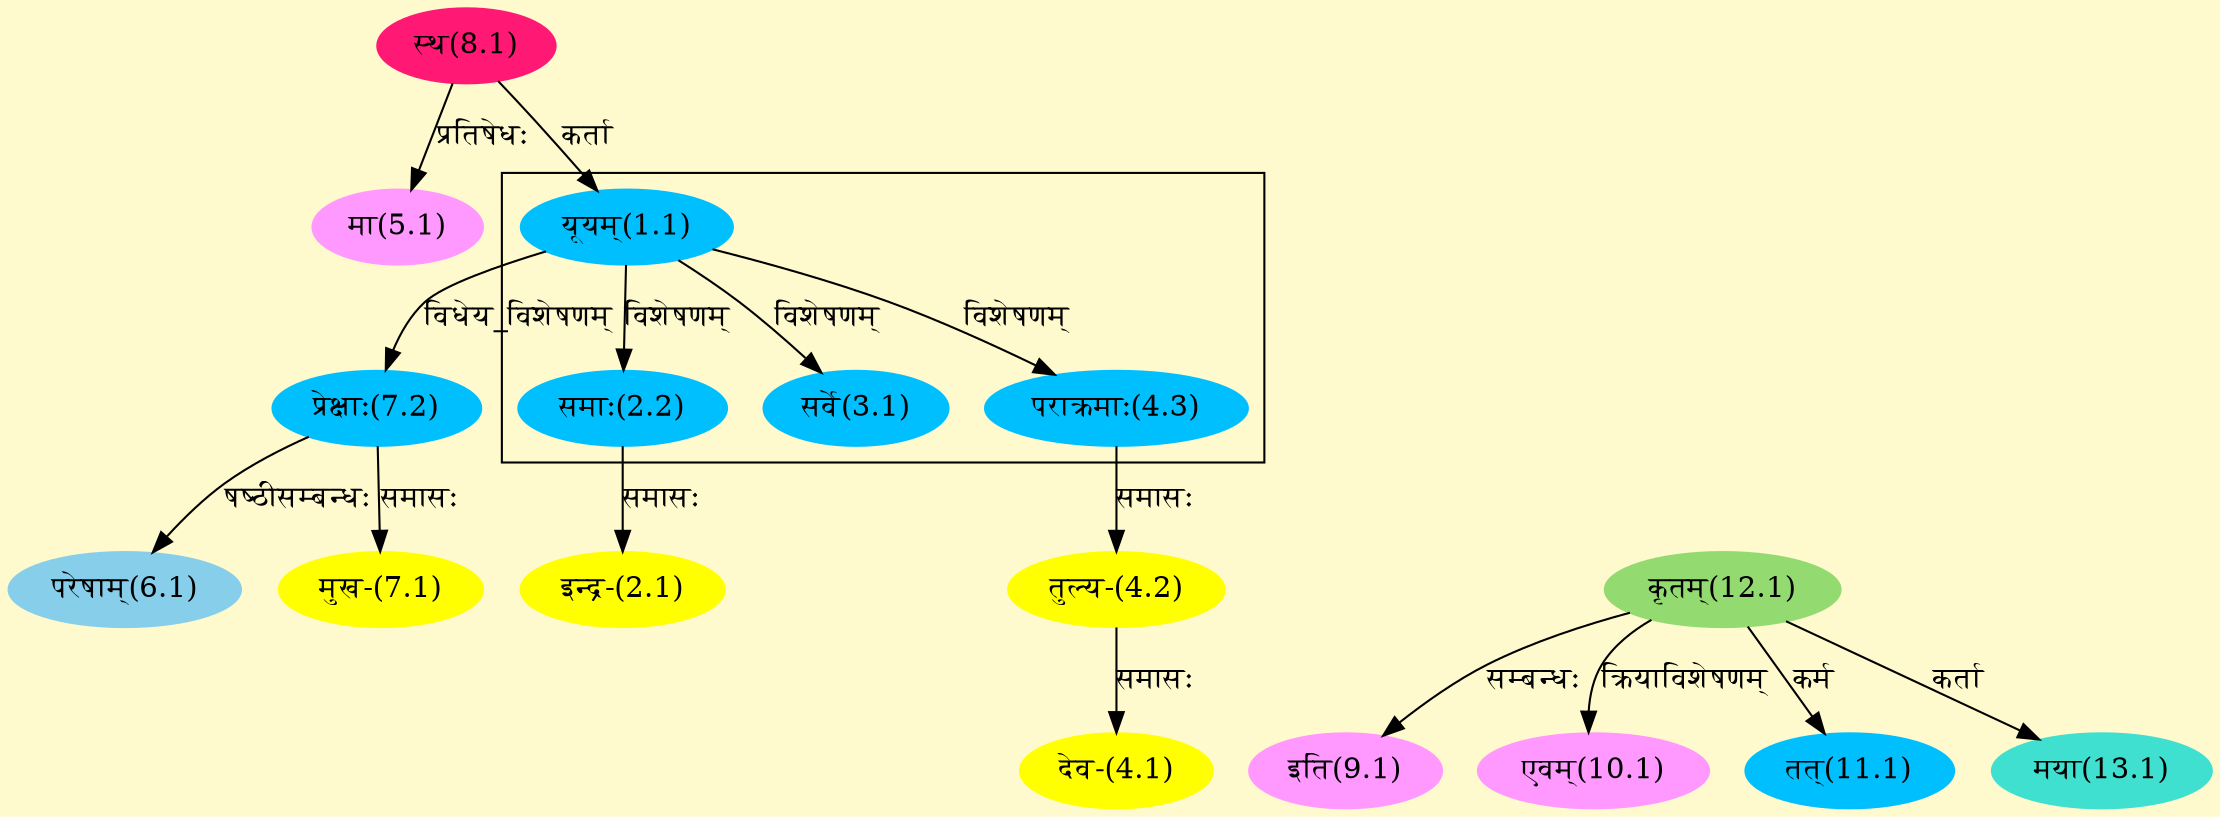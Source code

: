 digraph G{
rankdir=BT;
 compound=true;
 bgcolor="lemonchiffon1";

subgraph cluster_1{
Node2_2 [style=filled, color="#00BFFF" label = "समाः(2.2)"]
Node1_1 [style=filled, color="#00BFFF" label = "यूयम्(1.1)"]
Node3_1 [style=filled, color="#00BFFF" label = "सर्वे(3.1)"]
Node4_3 [style=filled, color="#00BFFF" label = "पराक्रमाः(4.3)"]

}
Node1_1 [style=filled, color="#00BFFF" label = "यूयम्(1.1)"]
Node8_1 [style=filled, color="#FF1975" label = "स्थ(8.1)"]
Node2_1 [style=filled, color="#FFFF00" label = "इन्द्र-(2.1)"]
Node2_2 [style=filled, color="#00BFFF" label = "समाः(2.2)"]
Node4_1 [style=filled, color="#FFFF00" label = "देव-(4.1)"]
Node4_2 [style=filled, color="#FFFF00" label = "तुल्य-(4.2)"]
Node4_3 [style=filled, color="#00BFFF" label = "पराक्रमाः(4.3)"]
Node5_1 [style=filled, color="#FF99FF" label = "मा(5.1)"]
Node6_1 [style=filled, color="#87CEEB" label = "परेषाम्(6.1)"]
Node7_2 [style=filled, color="#00BFFF" label = "प्रेक्षाः(7.2)"]
Node7_1 [style=filled, color="#FFFF00" label = "मुख-(7.1)"]
Node9_1 [style=filled, color="#FF99FF" label = "इति(9.1)"]
Node12_1 [style=filled, color="#93DB70" label = "कृतम्(12.1)"]
Node10_1 [style=filled, color="#FF99FF" label = "एवम्(10.1)"]
Node11_1 [style=filled, color="#00BFFF" label = "तत्(11.1)"]
Node [style=filled, color="" label = "()"]
Node13_1 [style=filled, color="#40E0D0" label = "मया(13.1)"]
/* Start of Relations section */

Node1_1 -> Node8_1 [  label="कर्ता"  dir="back" ]
Node2_1 -> Node2_2 [  label="समासः"  dir="back" ]
Node2_2 -> Node1_1 [  label="विशेषणम्"  dir="back" ]
Node3_1 -> Node1_1 [  label="विशेषणम्"  dir="back" ]
Node4_1 -> Node4_2 [  label="समासः"  dir="back" ]
Node4_2 -> Node4_3 [  label="समासः"  dir="back" ]
Node4_3 -> Node1_1 [  label="विशेषणम्"  dir="back" ]
Node5_1 -> Node8_1 [  label="प्रतिषेधः"  dir="back" ]
Node6_1 -> Node7_2 [  label="षष्ठीसम्बन्धः"  dir="back" ]
Node7_1 -> Node7_2 [  label="समासः"  dir="back" ]
Node7_2 -> Node1_1 [  label="विधेय_विशेषणम्"  dir="back" ]
Node9_1 -> Node12_1 [  label="सम्बन्धः"  dir="back" ]
Node10_1 -> Node12_1 [  label="क्रियाविशेषणम्"  dir="back" ]
Node11_1 -> Node12_1 [  label="कर्म"  dir="back" ]
Node13_1 -> Node12_1 [  label="कर्ता"  dir="back" ]
}
